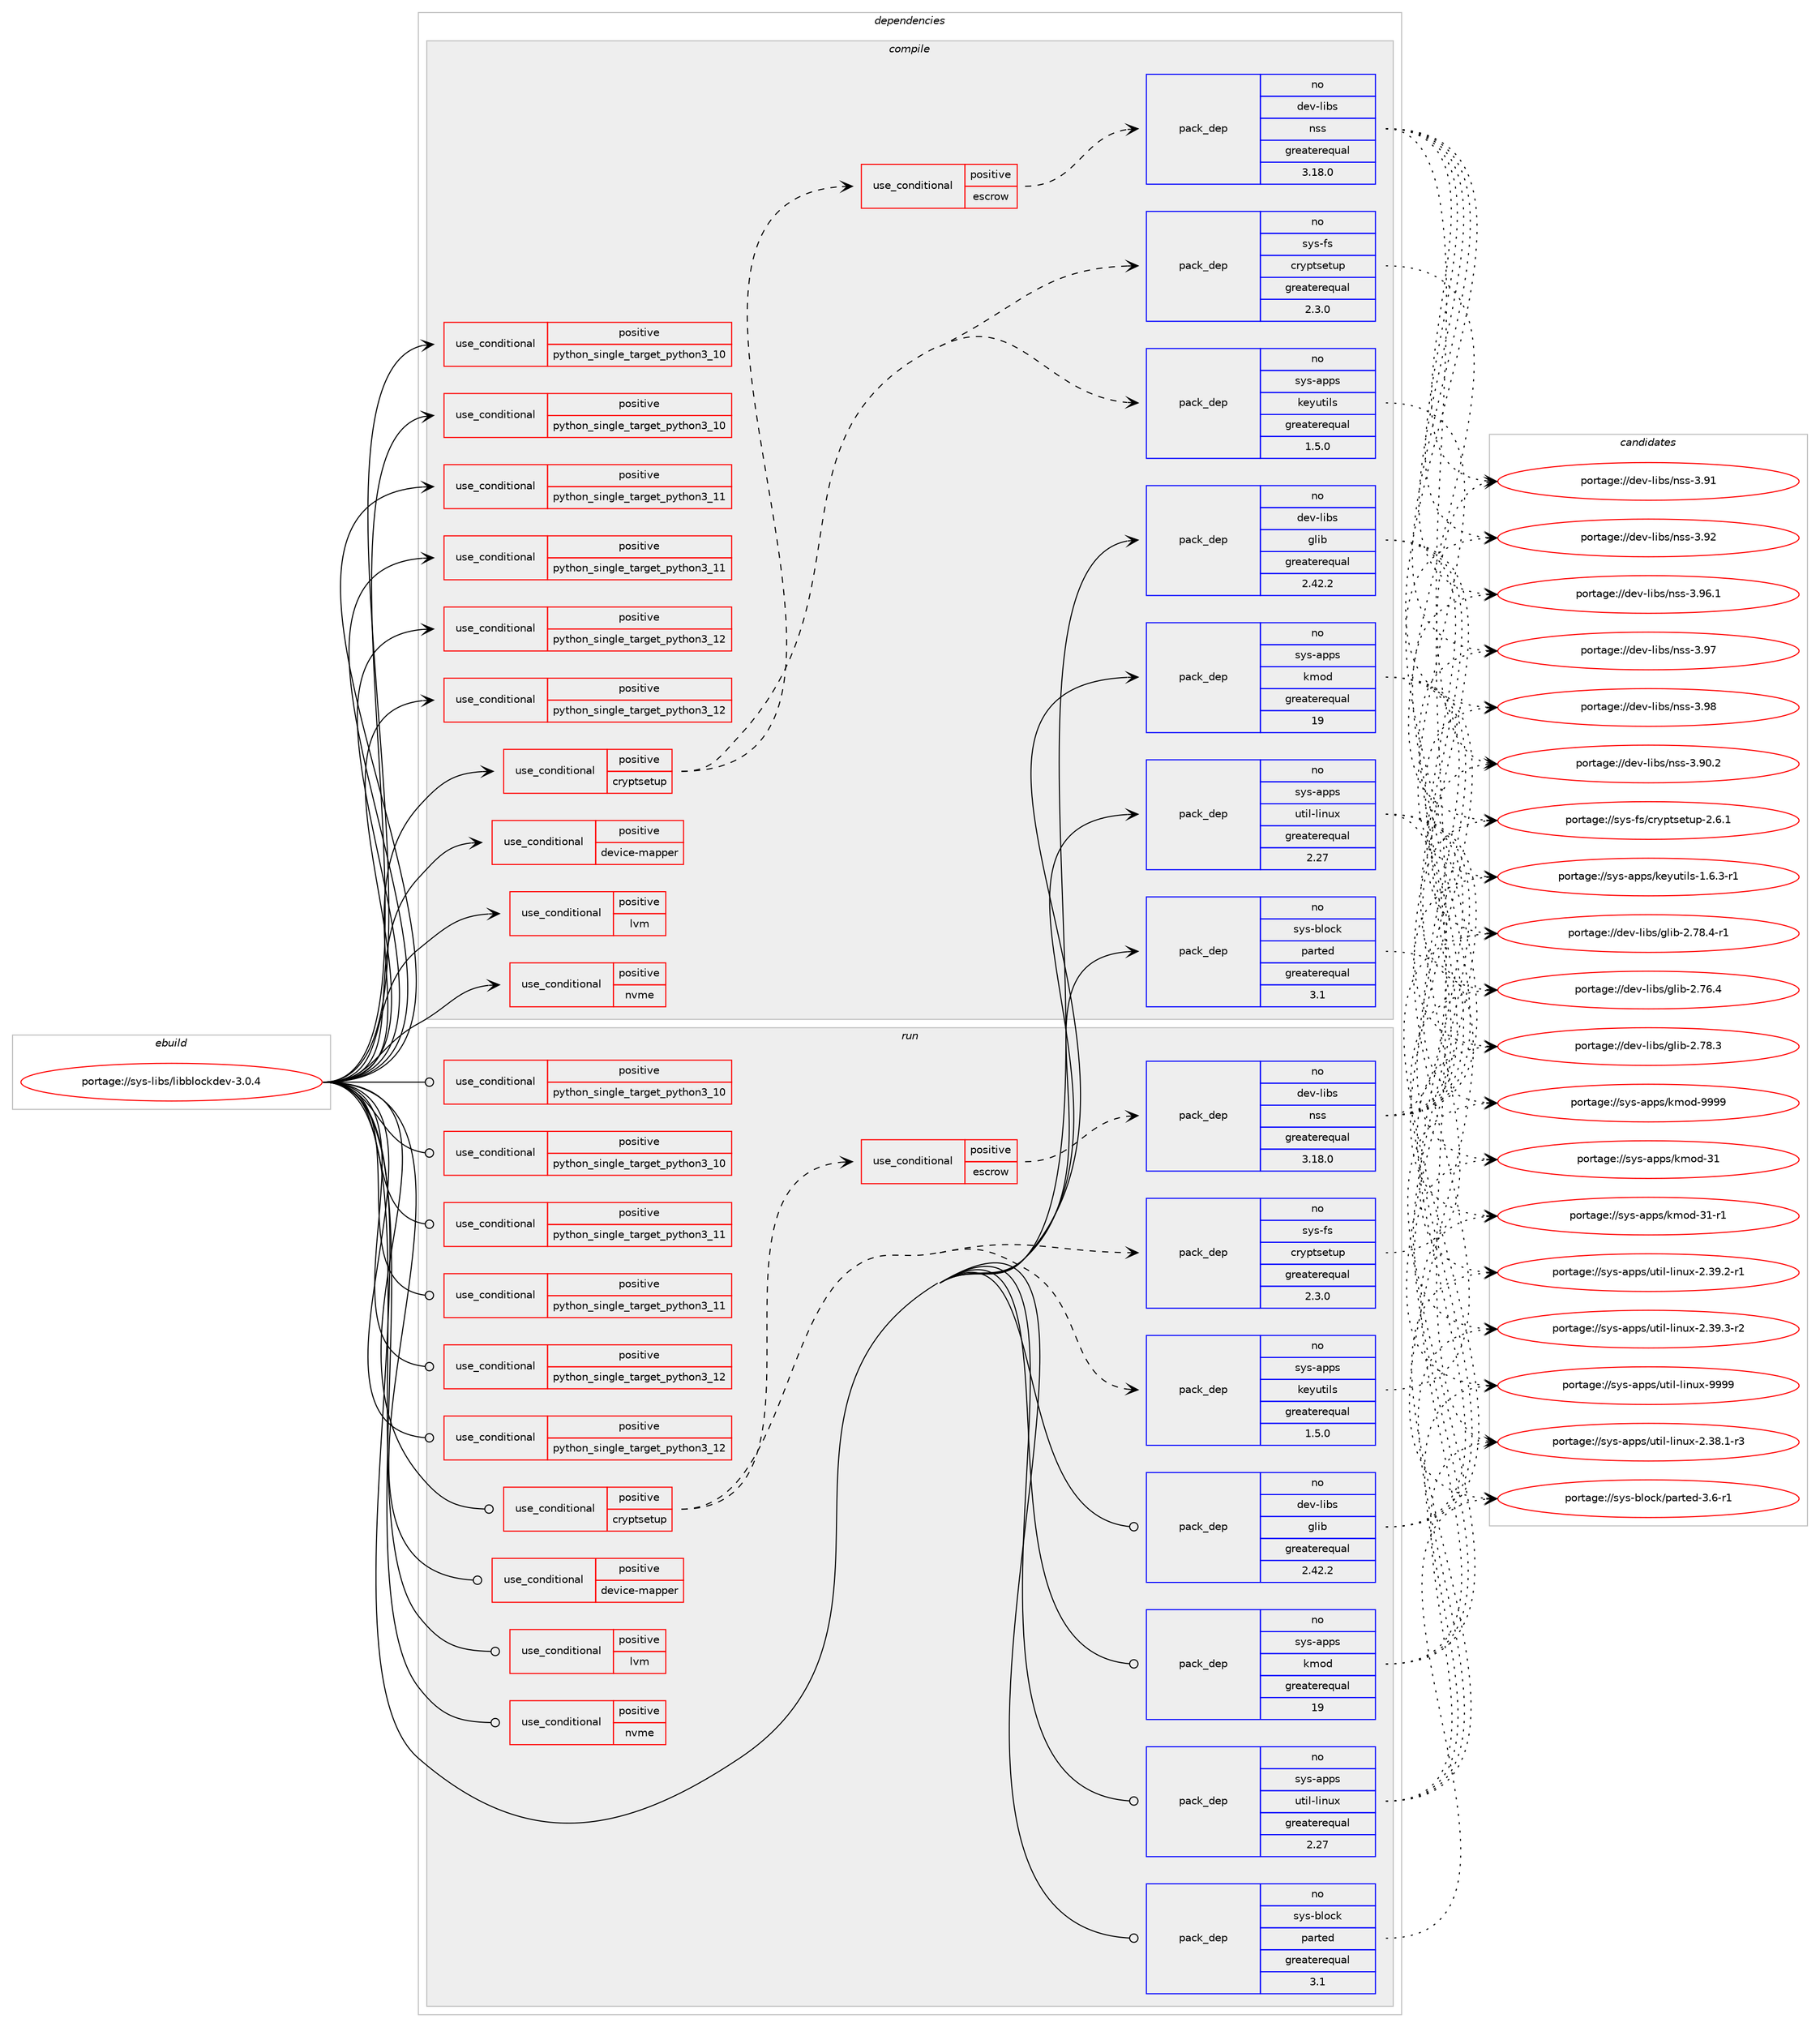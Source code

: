 digraph prolog {

# *************
# Graph options
# *************

newrank=true;
concentrate=true;
compound=true;
graph [rankdir=LR,fontname=Helvetica,fontsize=10,ranksep=1.5];#, ranksep=2.5, nodesep=0.2];
edge  [arrowhead=vee];
node  [fontname=Helvetica,fontsize=10];

# **********
# The ebuild
# **********

subgraph cluster_leftcol {
color=gray;
rank=same;
label=<<i>ebuild</i>>;
id [label="portage://sys-libs/libblockdev-3.0.4", color=red, width=4, href="../sys-libs/libblockdev-3.0.4.svg"];
}

# ****************
# The dependencies
# ****************

subgraph cluster_midcol {
color=gray;
label=<<i>dependencies</i>>;
subgraph cluster_compile {
fillcolor="#eeeeee";
style=filled;
label=<<i>compile</i>>;
subgraph cond11715 {
dependency16570 [label=<<TABLE BORDER="0" CELLBORDER="1" CELLSPACING="0" CELLPADDING="4"><TR><TD ROWSPAN="3" CELLPADDING="10">use_conditional</TD></TR><TR><TD>positive</TD></TR><TR><TD>cryptsetup</TD></TR></TABLE>>, shape=none, color=red];
subgraph cond11716 {
dependency16571 [label=<<TABLE BORDER="0" CELLBORDER="1" CELLSPACING="0" CELLPADDING="4"><TR><TD ROWSPAN="3" CELLPADDING="10">use_conditional</TD></TR><TR><TD>positive</TD></TR><TR><TD>escrow</TD></TR></TABLE>>, shape=none, color=red];
subgraph pack4695 {
dependency16572 [label=<<TABLE BORDER="0" CELLBORDER="1" CELLSPACING="0" CELLPADDING="4" WIDTH="220"><TR><TD ROWSPAN="6" CELLPADDING="30">pack_dep</TD></TR><TR><TD WIDTH="110">no</TD></TR><TR><TD>dev-libs</TD></TR><TR><TD>nss</TD></TR><TR><TD>greaterequal</TD></TR><TR><TD>3.18.0</TD></TR></TABLE>>, shape=none, color=blue];
}
dependency16571:e -> dependency16572:w [weight=20,style="dashed",arrowhead="vee"];
# *** BEGIN UNKNOWN DEPENDENCY TYPE (TODO) ***
# dependency16571 -> package_dependency(portage://sys-libs/libblockdev-3.0.4,install,no,dev-libs,volume_key,none,[,,],[],[])
# *** END UNKNOWN DEPENDENCY TYPE (TODO) ***

}
dependency16570:e -> dependency16571:w [weight=20,style="dashed",arrowhead="vee"];
subgraph pack4696 {
dependency16573 [label=<<TABLE BORDER="0" CELLBORDER="1" CELLSPACING="0" CELLPADDING="4" WIDTH="220"><TR><TD ROWSPAN="6" CELLPADDING="30">pack_dep</TD></TR><TR><TD WIDTH="110">no</TD></TR><TR><TD>sys-apps</TD></TR><TR><TD>keyutils</TD></TR><TR><TD>greaterequal</TD></TR><TR><TD>1.5.0</TD></TR></TABLE>>, shape=none, color=blue];
}
dependency16570:e -> dependency16573:w [weight=20,style="dashed",arrowhead="vee"];
subgraph pack4697 {
dependency16574 [label=<<TABLE BORDER="0" CELLBORDER="1" CELLSPACING="0" CELLPADDING="4" WIDTH="220"><TR><TD ROWSPAN="6" CELLPADDING="30">pack_dep</TD></TR><TR><TD WIDTH="110">no</TD></TR><TR><TD>sys-fs</TD></TR><TR><TD>cryptsetup</TD></TR><TR><TD>greaterequal</TD></TR><TR><TD>2.3.0</TD></TR></TABLE>>, shape=none, color=blue];
}
dependency16570:e -> dependency16574:w [weight=20,style="dashed",arrowhead="vee"];
}
id:e -> dependency16570:w [weight=20,style="solid",arrowhead="vee"];
subgraph cond11717 {
dependency16575 [label=<<TABLE BORDER="0" CELLBORDER="1" CELLSPACING="0" CELLPADDING="4"><TR><TD ROWSPAN="3" CELLPADDING="10">use_conditional</TD></TR><TR><TD>positive</TD></TR><TR><TD>device-mapper</TD></TR></TABLE>>, shape=none, color=red];
# *** BEGIN UNKNOWN DEPENDENCY TYPE (TODO) ***
# dependency16575 -> package_dependency(portage://sys-libs/libblockdev-3.0.4,install,no,sys-fs,lvm2,none,[,,],[],[])
# *** END UNKNOWN DEPENDENCY TYPE (TODO) ***

}
id:e -> dependency16575:w [weight=20,style="solid",arrowhead="vee"];
subgraph cond11718 {
dependency16576 [label=<<TABLE BORDER="0" CELLBORDER="1" CELLSPACING="0" CELLPADDING="4"><TR><TD ROWSPAN="3" CELLPADDING="10">use_conditional</TD></TR><TR><TD>positive</TD></TR><TR><TD>lvm</TD></TR></TABLE>>, shape=none, color=red];
# *** BEGIN UNKNOWN DEPENDENCY TYPE (TODO) ***
# dependency16576 -> package_dependency(portage://sys-libs/libblockdev-3.0.4,install,no,sys-fs,lvm2,none,[,,],[],[])
# *** END UNKNOWN DEPENDENCY TYPE (TODO) ***

# *** BEGIN UNKNOWN DEPENDENCY TYPE (TODO) ***
# dependency16576 -> package_dependency(portage://sys-libs/libblockdev-3.0.4,install,no,virtual,udev,none,[,,],[],[])
# *** END UNKNOWN DEPENDENCY TYPE (TODO) ***

}
id:e -> dependency16576:w [weight=20,style="solid",arrowhead="vee"];
subgraph cond11719 {
dependency16577 [label=<<TABLE BORDER="0" CELLBORDER="1" CELLSPACING="0" CELLPADDING="4"><TR><TD ROWSPAN="3" CELLPADDING="10">use_conditional</TD></TR><TR><TD>positive</TD></TR><TR><TD>nvme</TD></TR></TABLE>>, shape=none, color=red];
# *** BEGIN UNKNOWN DEPENDENCY TYPE (TODO) ***
# dependency16577 -> package_dependency(portage://sys-libs/libblockdev-3.0.4,install,no,sys-libs,libnvme,none,[,,],[],[])
# *** END UNKNOWN DEPENDENCY TYPE (TODO) ***

}
id:e -> dependency16577:w [weight=20,style="solid",arrowhead="vee"];
subgraph cond11720 {
dependency16578 [label=<<TABLE BORDER="0" CELLBORDER="1" CELLSPACING="0" CELLPADDING="4"><TR><TD ROWSPAN="3" CELLPADDING="10">use_conditional</TD></TR><TR><TD>positive</TD></TR><TR><TD>python_single_target_python3_10</TD></TR></TABLE>>, shape=none, color=red];
# *** BEGIN UNKNOWN DEPENDENCY TYPE (TODO) ***
# dependency16578 -> package_dependency(portage://sys-libs/libblockdev-3.0.4,install,no,dev-lang,python,none,[,,],[slot(3.10)],[])
# *** END UNKNOWN DEPENDENCY TYPE (TODO) ***

}
id:e -> dependency16578:w [weight=20,style="solid",arrowhead="vee"];
subgraph cond11721 {
dependency16579 [label=<<TABLE BORDER="0" CELLBORDER="1" CELLSPACING="0" CELLPADDING="4"><TR><TD ROWSPAN="3" CELLPADDING="10">use_conditional</TD></TR><TR><TD>positive</TD></TR><TR><TD>python_single_target_python3_10</TD></TR></TABLE>>, shape=none, color=red];
# *** BEGIN UNKNOWN DEPENDENCY TYPE (TODO) ***
# dependency16579 -> package_dependency(portage://sys-libs/libblockdev-3.0.4,install,no,dev-python,pygobject,none,[,,],[slot(3)],[use(enable(python_targets_python3_10),negative)])
# *** END UNKNOWN DEPENDENCY TYPE (TODO) ***

}
id:e -> dependency16579:w [weight=20,style="solid",arrowhead="vee"];
subgraph cond11722 {
dependency16580 [label=<<TABLE BORDER="0" CELLBORDER="1" CELLSPACING="0" CELLPADDING="4"><TR><TD ROWSPAN="3" CELLPADDING="10">use_conditional</TD></TR><TR><TD>positive</TD></TR><TR><TD>python_single_target_python3_11</TD></TR></TABLE>>, shape=none, color=red];
# *** BEGIN UNKNOWN DEPENDENCY TYPE (TODO) ***
# dependency16580 -> package_dependency(portage://sys-libs/libblockdev-3.0.4,install,no,dev-lang,python,none,[,,],[slot(3.11)],[])
# *** END UNKNOWN DEPENDENCY TYPE (TODO) ***

}
id:e -> dependency16580:w [weight=20,style="solid",arrowhead="vee"];
subgraph cond11723 {
dependency16581 [label=<<TABLE BORDER="0" CELLBORDER="1" CELLSPACING="0" CELLPADDING="4"><TR><TD ROWSPAN="3" CELLPADDING="10">use_conditional</TD></TR><TR><TD>positive</TD></TR><TR><TD>python_single_target_python3_11</TD></TR></TABLE>>, shape=none, color=red];
# *** BEGIN UNKNOWN DEPENDENCY TYPE (TODO) ***
# dependency16581 -> package_dependency(portage://sys-libs/libblockdev-3.0.4,install,no,dev-python,pygobject,none,[,,],[slot(3)],[use(enable(python_targets_python3_11),negative)])
# *** END UNKNOWN DEPENDENCY TYPE (TODO) ***

}
id:e -> dependency16581:w [weight=20,style="solid",arrowhead="vee"];
subgraph cond11724 {
dependency16582 [label=<<TABLE BORDER="0" CELLBORDER="1" CELLSPACING="0" CELLPADDING="4"><TR><TD ROWSPAN="3" CELLPADDING="10">use_conditional</TD></TR><TR><TD>positive</TD></TR><TR><TD>python_single_target_python3_12</TD></TR></TABLE>>, shape=none, color=red];
# *** BEGIN UNKNOWN DEPENDENCY TYPE (TODO) ***
# dependency16582 -> package_dependency(portage://sys-libs/libblockdev-3.0.4,install,no,dev-lang,python,none,[,,],[slot(3.12)],[])
# *** END UNKNOWN DEPENDENCY TYPE (TODO) ***

}
id:e -> dependency16582:w [weight=20,style="solid",arrowhead="vee"];
subgraph cond11725 {
dependency16583 [label=<<TABLE BORDER="0" CELLBORDER="1" CELLSPACING="0" CELLPADDING="4"><TR><TD ROWSPAN="3" CELLPADDING="10">use_conditional</TD></TR><TR><TD>positive</TD></TR><TR><TD>python_single_target_python3_12</TD></TR></TABLE>>, shape=none, color=red];
# *** BEGIN UNKNOWN DEPENDENCY TYPE (TODO) ***
# dependency16583 -> package_dependency(portage://sys-libs/libblockdev-3.0.4,install,no,dev-python,pygobject,none,[,,],[slot(3)],[use(enable(python_targets_python3_12),negative)])
# *** END UNKNOWN DEPENDENCY TYPE (TODO) ***

}
id:e -> dependency16583:w [weight=20,style="solid",arrowhead="vee"];
subgraph pack4698 {
dependency16584 [label=<<TABLE BORDER="0" CELLBORDER="1" CELLSPACING="0" CELLPADDING="4" WIDTH="220"><TR><TD ROWSPAN="6" CELLPADDING="30">pack_dep</TD></TR><TR><TD WIDTH="110">no</TD></TR><TR><TD>dev-libs</TD></TR><TR><TD>glib</TD></TR><TR><TD>greaterequal</TD></TR><TR><TD>2.42.2</TD></TR></TABLE>>, shape=none, color=blue];
}
id:e -> dependency16584:w [weight=20,style="solid",arrowhead="vee"];
# *** BEGIN UNKNOWN DEPENDENCY TYPE (TODO) ***
# id -> package_dependency(portage://sys-libs/libblockdev-3.0.4,install,no,dev-libs,libbytesize,none,[,,],[],[])
# *** END UNKNOWN DEPENDENCY TYPE (TODO) ***

# *** BEGIN UNKNOWN DEPENDENCY TYPE (TODO) ***
# id -> package_dependency(portage://sys-libs/libblockdev-3.0.4,install,no,sys-apps,gptfdisk,none,[,,],[],[])
# *** END UNKNOWN DEPENDENCY TYPE (TODO) ***

subgraph pack4699 {
dependency16585 [label=<<TABLE BORDER="0" CELLBORDER="1" CELLSPACING="0" CELLPADDING="4" WIDTH="220"><TR><TD ROWSPAN="6" CELLPADDING="30">pack_dep</TD></TR><TR><TD WIDTH="110">no</TD></TR><TR><TD>sys-apps</TD></TR><TR><TD>kmod</TD></TR><TR><TD>greaterequal</TD></TR><TR><TD>19</TD></TR></TABLE>>, shape=none, color=blue];
}
id:e -> dependency16585:w [weight=20,style="solid",arrowhead="vee"];
subgraph pack4700 {
dependency16586 [label=<<TABLE BORDER="0" CELLBORDER="1" CELLSPACING="0" CELLPADDING="4" WIDTH="220"><TR><TD ROWSPAN="6" CELLPADDING="30">pack_dep</TD></TR><TR><TD WIDTH="110">no</TD></TR><TR><TD>sys-apps</TD></TR><TR><TD>util-linux</TD></TR><TR><TD>greaterequal</TD></TR><TR><TD>2.27</TD></TR></TABLE>>, shape=none, color=blue];
}
id:e -> dependency16586:w [weight=20,style="solid",arrowhead="vee"];
subgraph pack4701 {
dependency16587 [label=<<TABLE BORDER="0" CELLBORDER="1" CELLSPACING="0" CELLPADDING="4" WIDTH="220"><TR><TD ROWSPAN="6" CELLPADDING="30">pack_dep</TD></TR><TR><TD WIDTH="110">no</TD></TR><TR><TD>sys-block</TD></TR><TR><TD>parted</TD></TR><TR><TD>greaterequal</TD></TR><TR><TD>3.1</TD></TR></TABLE>>, shape=none, color=blue];
}
id:e -> dependency16587:w [weight=20,style="solid",arrowhead="vee"];
}
subgraph cluster_compileandrun {
fillcolor="#eeeeee";
style=filled;
label=<<i>compile and run</i>>;
}
subgraph cluster_run {
fillcolor="#eeeeee";
style=filled;
label=<<i>run</i>>;
subgraph cond11726 {
dependency16588 [label=<<TABLE BORDER="0" CELLBORDER="1" CELLSPACING="0" CELLPADDING="4"><TR><TD ROWSPAN="3" CELLPADDING="10">use_conditional</TD></TR><TR><TD>positive</TD></TR><TR><TD>cryptsetup</TD></TR></TABLE>>, shape=none, color=red];
subgraph cond11727 {
dependency16589 [label=<<TABLE BORDER="0" CELLBORDER="1" CELLSPACING="0" CELLPADDING="4"><TR><TD ROWSPAN="3" CELLPADDING="10">use_conditional</TD></TR><TR><TD>positive</TD></TR><TR><TD>escrow</TD></TR></TABLE>>, shape=none, color=red];
subgraph pack4702 {
dependency16590 [label=<<TABLE BORDER="0" CELLBORDER="1" CELLSPACING="0" CELLPADDING="4" WIDTH="220"><TR><TD ROWSPAN="6" CELLPADDING="30">pack_dep</TD></TR><TR><TD WIDTH="110">no</TD></TR><TR><TD>dev-libs</TD></TR><TR><TD>nss</TD></TR><TR><TD>greaterequal</TD></TR><TR><TD>3.18.0</TD></TR></TABLE>>, shape=none, color=blue];
}
dependency16589:e -> dependency16590:w [weight=20,style="dashed",arrowhead="vee"];
# *** BEGIN UNKNOWN DEPENDENCY TYPE (TODO) ***
# dependency16589 -> package_dependency(portage://sys-libs/libblockdev-3.0.4,run,no,dev-libs,volume_key,none,[,,],[],[])
# *** END UNKNOWN DEPENDENCY TYPE (TODO) ***

}
dependency16588:e -> dependency16589:w [weight=20,style="dashed",arrowhead="vee"];
subgraph pack4703 {
dependency16591 [label=<<TABLE BORDER="0" CELLBORDER="1" CELLSPACING="0" CELLPADDING="4" WIDTH="220"><TR><TD ROWSPAN="6" CELLPADDING="30">pack_dep</TD></TR><TR><TD WIDTH="110">no</TD></TR><TR><TD>sys-apps</TD></TR><TR><TD>keyutils</TD></TR><TR><TD>greaterequal</TD></TR><TR><TD>1.5.0</TD></TR></TABLE>>, shape=none, color=blue];
}
dependency16588:e -> dependency16591:w [weight=20,style="dashed",arrowhead="vee"];
subgraph pack4704 {
dependency16592 [label=<<TABLE BORDER="0" CELLBORDER="1" CELLSPACING="0" CELLPADDING="4" WIDTH="220"><TR><TD ROWSPAN="6" CELLPADDING="30">pack_dep</TD></TR><TR><TD WIDTH="110">no</TD></TR><TR><TD>sys-fs</TD></TR><TR><TD>cryptsetup</TD></TR><TR><TD>greaterequal</TD></TR><TR><TD>2.3.0</TD></TR></TABLE>>, shape=none, color=blue];
}
dependency16588:e -> dependency16592:w [weight=20,style="dashed",arrowhead="vee"];
}
id:e -> dependency16588:w [weight=20,style="solid",arrowhead="odot"];
subgraph cond11728 {
dependency16593 [label=<<TABLE BORDER="0" CELLBORDER="1" CELLSPACING="0" CELLPADDING="4"><TR><TD ROWSPAN="3" CELLPADDING="10">use_conditional</TD></TR><TR><TD>positive</TD></TR><TR><TD>device-mapper</TD></TR></TABLE>>, shape=none, color=red];
# *** BEGIN UNKNOWN DEPENDENCY TYPE (TODO) ***
# dependency16593 -> package_dependency(portage://sys-libs/libblockdev-3.0.4,run,no,sys-fs,lvm2,none,[,,],[],[])
# *** END UNKNOWN DEPENDENCY TYPE (TODO) ***

}
id:e -> dependency16593:w [weight=20,style="solid",arrowhead="odot"];
subgraph cond11729 {
dependency16594 [label=<<TABLE BORDER="0" CELLBORDER="1" CELLSPACING="0" CELLPADDING="4"><TR><TD ROWSPAN="3" CELLPADDING="10">use_conditional</TD></TR><TR><TD>positive</TD></TR><TR><TD>lvm</TD></TR></TABLE>>, shape=none, color=red];
# *** BEGIN UNKNOWN DEPENDENCY TYPE (TODO) ***
# dependency16594 -> package_dependency(portage://sys-libs/libblockdev-3.0.4,run,no,sys-fs,lvm2,none,[,,],[],[])
# *** END UNKNOWN DEPENDENCY TYPE (TODO) ***

# *** BEGIN UNKNOWN DEPENDENCY TYPE (TODO) ***
# dependency16594 -> package_dependency(portage://sys-libs/libblockdev-3.0.4,run,no,virtual,udev,none,[,,],[],[])
# *** END UNKNOWN DEPENDENCY TYPE (TODO) ***

}
id:e -> dependency16594:w [weight=20,style="solid",arrowhead="odot"];
subgraph cond11730 {
dependency16595 [label=<<TABLE BORDER="0" CELLBORDER="1" CELLSPACING="0" CELLPADDING="4"><TR><TD ROWSPAN="3" CELLPADDING="10">use_conditional</TD></TR><TR><TD>positive</TD></TR><TR><TD>nvme</TD></TR></TABLE>>, shape=none, color=red];
# *** BEGIN UNKNOWN DEPENDENCY TYPE (TODO) ***
# dependency16595 -> package_dependency(portage://sys-libs/libblockdev-3.0.4,run,no,sys-libs,libnvme,none,[,,],[],[])
# *** END UNKNOWN DEPENDENCY TYPE (TODO) ***

}
id:e -> dependency16595:w [weight=20,style="solid",arrowhead="odot"];
subgraph cond11731 {
dependency16596 [label=<<TABLE BORDER="0" CELLBORDER="1" CELLSPACING="0" CELLPADDING="4"><TR><TD ROWSPAN="3" CELLPADDING="10">use_conditional</TD></TR><TR><TD>positive</TD></TR><TR><TD>python_single_target_python3_10</TD></TR></TABLE>>, shape=none, color=red];
# *** BEGIN UNKNOWN DEPENDENCY TYPE (TODO) ***
# dependency16596 -> package_dependency(portage://sys-libs/libblockdev-3.0.4,run,no,dev-lang,python,none,[,,],[slot(3.10)],[])
# *** END UNKNOWN DEPENDENCY TYPE (TODO) ***

}
id:e -> dependency16596:w [weight=20,style="solid",arrowhead="odot"];
subgraph cond11732 {
dependency16597 [label=<<TABLE BORDER="0" CELLBORDER="1" CELLSPACING="0" CELLPADDING="4"><TR><TD ROWSPAN="3" CELLPADDING="10">use_conditional</TD></TR><TR><TD>positive</TD></TR><TR><TD>python_single_target_python3_10</TD></TR></TABLE>>, shape=none, color=red];
# *** BEGIN UNKNOWN DEPENDENCY TYPE (TODO) ***
# dependency16597 -> package_dependency(portage://sys-libs/libblockdev-3.0.4,run,no,dev-python,pygobject,none,[,,],[slot(3)],[use(enable(python_targets_python3_10),negative)])
# *** END UNKNOWN DEPENDENCY TYPE (TODO) ***

}
id:e -> dependency16597:w [weight=20,style="solid",arrowhead="odot"];
subgraph cond11733 {
dependency16598 [label=<<TABLE BORDER="0" CELLBORDER="1" CELLSPACING="0" CELLPADDING="4"><TR><TD ROWSPAN="3" CELLPADDING="10">use_conditional</TD></TR><TR><TD>positive</TD></TR><TR><TD>python_single_target_python3_11</TD></TR></TABLE>>, shape=none, color=red];
# *** BEGIN UNKNOWN DEPENDENCY TYPE (TODO) ***
# dependency16598 -> package_dependency(portage://sys-libs/libblockdev-3.0.4,run,no,dev-lang,python,none,[,,],[slot(3.11)],[])
# *** END UNKNOWN DEPENDENCY TYPE (TODO) ***

}
id:e -> dependency16598:w [weight=20,style="solid",arrowhead="odot"];
subgraph cond11734 {
dependency16599 [label=<<TABLE BORDER="0" CELLBORDER="1" CELLSPACING="0" CELLPADDING="4"><TR><TD ROWSPAN="3" CELLPADDING="10">use_conditional</TD></TR><TR><TD>positive</TD></TR><TR><TD>python_single_target_python3_11</TD></TR></TABLE>>, shape=none, color=red];
# *** BEGIN UNKNOWN DEPENDENCY TYPE (TODO) ***
# dependency16599 -> package_dependency(portage://sys-libs/libblockdev-3.0.4,run,no,dev-python,pygobject,none,[,,],[slot(3)],[use(enable(python_targets_python3_11),negative)])
# *** END UNKNOWN DEPENDENCY TYPE (TODO) ***

}
id:e -> dependency16599:w [weight=20,style="solid",arrowhead="odot"];
subgraph cond11735 {
dependency16600 [label=<<TABLE BORDER="0" CELLBORDER="1" CELLSPACING="0" CELLPADDING="4"><TR><TD ROWSPAN="3" CELLPADDING="10">use_conditional</TD></TR><TR><TD>positive</TD></TR><TR><TD>python_single_target_python3_12</TD></TR></TABLE>>, shape=none, color=red];
# *** BEGIN UNKNOWN DEPENDENCY TYPE (TODO) ***
# dependency16600 -> package_dependency(portage://sys-libs/libblockdev-3.0.4,run,no,dev-lang,python,none,[,,],[slot(3.12)],[])
# *** END UNKNOWN DEPENDENCY TYPE (TODO) ***

}
id:e -> dependency16600:w [weight=20,style="solid",arrowhead="odot"];
subgraph cond11736 {
dependency16601 [label=<<TABLE BORDER="0" CELLBORDER="1" CELLSPACING="0" CELLPADDING="4"><TR><TD ROWSPAN="3" CELLPADDING="10">use_conditional</TD></TR><TR><TD>positive</TD></TR><TR><TD>python_single_target_python3_12</TD></TR></TABLE>>, shape=none, color=red];
# *** BEGIN UNKNOWN DEPENDENCY TYPE (TODO) ***
# dependency16601 -> package_dependency(portage://sys-libs/libblockdev-3.0.4,run,no,dev-python,pygobject,none,[,,],[slot(3)],[use(enable(python_targets_python3_12),negative)])
# *** END UNKNOWN DEPENDENCY TYPE (TODO) ***

}
id:e -> dependency16601:w [weight=20,style="solid",arrowhead="odot"];
subgraph pack4705 {
dependency16602 [label=<<TABLE BORDER="0" CELLBORDER="1" CELLSPACING="0" CELLPADDING="4" WIDTH="220"><TR><TD ROWSPAN="6" CELLPADDING="30">pack_dep</TD></TR><TR><TD WIDTH="110">no</TD></TR><TR><TD>dev-libs</TD></TR><TR><TD>glib</TD></TR><TR><TD>greaterequal</TD></TR><TR><TD>2.42.2</TD></TR></TABLE>>, shape=none, color=blue];
}
id:e -> dependency16602:w [weight=20,style="solid",arrowhead="odot"];
# *** BEGIN UNKNOWN DEPENDENCY TYPE (TODO) ***
# id -> package_dependency(portage://sys-libs/libblockdev-3.0.4,run,no,dev-libs,libbytesize,none,[,,],[],[])
# *** END UNKNOWN DEPENDENCY TYPE (TODO) ***

# *** BEGIN UNKNOWN DEPENDENCY TYPE (TODO) ***
# id -> package_dependency(portage://sys-libs/libblockdev-3.0.4,run,no,sys-apps,gptfdisk,none,[,,],[],[])
# *** END UNKNOWN DEPENDENCY TYPE (TODO) ***

subgraph pack4706 {
dependency16603 [label=<<TABLE BORDER="0" CELLBORDER="1" CELLSPACING="0" CELLPADDING="4" WIDTH="220"><TR><TD ROWSPAN="6" CELLPADDING="30">pack_dep</TD></TR><TR><TD WIDTH="110">no</TD></TR><TR><TD>sys-apps</TD></TR><TR><TD>kmod</TD></TR><TR><TD>greaterequal</TD></TR><TR><TD>19</TD></TR></TABLE>>, shape=none, color=blue];
}
id:e -> dependency16603:w [weight=20,style="solid",arrowhead="odot"];
subgraph pack4707 {
dependency16604 [label=<<TABLE BORDER="0" CELLBORDER="1" CELLSPACING="0" CELLPADDING="4" WIDTH="220"><TR><TD ROWSPAN="6" CELLPADDING="30">pack_dep</TD></TR><TR><TD WIDTH="110">no</TD></TR><TR><TD>sys-apps</TD></TR><TR><TD>util-linux</TD></TR><TR><TD>greaterequal</TD></TR><TR><TD>2.27</TD></TR></TABLE>>, shape=none, color=blue];
}
id:e -> dependency16604:w [weight=20,style="solid",arrowhead="odot"];
subgraph pack4708 {
dependency16605 [label=<<TABLE BORDER="0" CELLBORDER="1" CELLSPACING="0" CELLPADDING="4" WIDTH="220"><TR><TD ROWSPAN="6" CELLPADDING="30">pack_dep</TD></TR><TR><TD WIDTH="110">no</TD></TR><TR><TD>sys-block</TD></TR><TR><TD>parted</TD></TR><TR><TD>greaterequal</TD></TR><TR><TD>3.1</TD></TR></TABLE>>, shape=none, color=blue];
}
id:e -> dependency16605:w [weight=20,style="solid",arrowhead="odot"];
}
}

# **************
# The candidates
# **************

subgraph cluster_choices {
rank=same;
color=gray;
label=<<i>candidates</i>>;

subgraph choice4695 {
color=black;
nodesep=1;
choice10010111845108105981154711011511545514657484650 [label="portage://dev-libs/nss-3.90.2", color=red, width=4,href="../dev-libs/nss-3.90.2.svg"];
choice1001011184510810598115471101151154551465749 [label="portage://dev-libs/nss-3.91", color=red, width=4,href="../dev-libs/nss-3.91.svg"];
choice1001011184510810598115471101151154551465750 [label="portage://dev-libs/nss-3.92", color=red, width=4,href="../dev-libs/nss-3.92.svg"];
choice10010111845108105981154711011511545514657544649 [label="portage://dev-libs/nss-3.96.1", color=red, width=4,href="../dev-libs/nss-3.96.1.svg"];
choice1001011184510810598115471101151154551465755 [label="portage://dev-libs/nss-3.97", color=red, width=4,href="../dev-libs/nss-3.97.svg"];
choice1001011184510810598115471101151154551465756 [label="portage://dev-libs/nss-3.98", color=red, width=4,href="../dev-libs/nss-3.98.svg"];
dependency16572:e -> choice10010111845108105981154711011511545514657484650:w [style=dotted,weight="100"];
dependency16572:e -> choice1001011184510810598115471101151154551465749:w [style=dotted,weight="100"];
dependency16572:e -> choice1001011184510810598115471101151154551465750:w [style=dotted,weight="100"];
dependency16572:e -> choice10010111845108105981154711011511545514657544649:w [style=dotted,weight="100"];
dependency16572:e -> choice1001011184510810598115471101151154551465755:w [style=dotted,weight="100"];
dependency16572:e -> choice1001011184510810598115471101151154551465756:w [style=dotted,weight="100"];
}
subgraph choice4696 {
color=black;
nodesep=1;
choice1151211154597112112115471071011211171161051081154549465446514511449 [label="portage://sys-apps/keyutils-1.6.3-r1", color=red, width=4,href="../sys-apps/keyutils-1.6.3-r1.svg"];
dependency16573:e -> choice1151211154597112112115471071011211171161051081154549465446514511449:w [style=dotted,weight="100"];
}
subgraph choice4697 {
color=black;
nodesep=1;
choice115121115451021154799114121112116115101116117112455046544649 [label="portage://sys-fs/cryptsetup-2.6.1", color=red, width=4,href="../sys-fs/cryptsetup-2.6.1.svg"];
dependency16574:e -> choice115121115451021154799114121112116115101116117112455046544649:w [style=dotted,weight="100"];
}
subgraph choice4698 {
color=black;
nodesep=1;
choice1001011184510810598115471031081059845504655544652 [label="portage://dev-libs/glib-2.76.4", color=red, width=4,href="../dev-libs/glib-2.76.4.svg"];
choice1001011184510810598115471031081059845504655564651 [label="portage://dev-libs/glib-2.78.3", color=red, width=4,href="../dev-libs/glib-2.78.3.svg"];
choice10010111845108105981154710310810598455046555646524511449 [label="portage://dev-libs/glib-2.78.4-r1", color=red, width=4,href="../dev-libs/glib-2.78.4-r1.svg"];
dependency16584:e -> choice1001011184510810598115471031081059845504655544652:w [style=dotted,weight="100"];
dependency16584:e -> choice1001011184510810598115471031081059845504655564651:w [style=dotted,weight="100"];
dependency16584:e -> choice10010111845108105981154710310810598455046555646524511449:w [style=dotted,weight="100"];
}
subgraph choice4699 {
color=black;
nodesep=1;
choice115121115459711211211547107109111100455149 [label="portage://sys-apps/kmod-31", color=red, width=4,href="../sys-apps/kmod-31.svg"];
choice1151211154597112112115471071091111004551494511449 [label="portage://sys-apps/kmod-31-r1", color=red, width=4,href="../sys-apps/kmod-31-r1.svg"];
choice1151211154597112112115471071091111004557575757 [label="portage://sys-apps/kmod-9999", color=red, width=4,href="../sys-apps/kmod-9999.svg"];
dependency16585:e -> choice115121115459711211211547107109111100455149:w [style=dotted,weight="100"];
dependency16585:e -> choice1151211154597112112115471071091111004551494511449:w [style=dotted,weight="100"];
dependency16585:e -> choice1151211154597112112115471071091111004557575757:w [style=dotted,weight="100"];
}
subgraph choice4700 {
color=black;
nodesep=1;
choice11512111545971121121154711711610510845108105110117120455046515646494511451 [label="portage://sys-apps/util-linux-2.38.1-r3", color=red, width=4,href="../sys-apps/util-linux-2.38.1-r3.svg"];
choice11512111545971121121154711711610510845108105110117120455046515746504511449 [label="portage://sys-apps/util-linux-2.39.2-r1", color=red, width=4,href="../sys-apps/util-linux-2.39.2-r1.svg"];
choice11512111545971121121154711711610510845108105110117120455046515746514511450 [label="portage://sys-apps/util-linux-2.39.3-r2", color=red, width=4,href="../sys-apps/util-linux-2.39.3-r2.svg"];
choice115121115459711211211547117116105108451081051101171204557575757 [label="portage://sys-apps/util-linux-9999", color=red, width=4,href="../sys-apps/util-linux-9999.svg"];
dependency16586:e -> choice11512111545971121121154711711610510845108105110117120455046515646494511451:w [style=dotted,weight="100"];
dependency16586:e -> choice11512111545971121121154711711610510845108105110117120455046515746504511449:w [style=dotted,weight="100"];
dependency16586:e -> choice11512111545971121121154711711610510845108105110117120455046515746514511450:w [style=dotted,weight="100"];
dependency16586:e -> choice115121115459711211211547117116105108451081051101171204557575757:w [style=dotted,weight="100"];
}
subgraph choice4701 {
color=black;
nodesep=1;
choice1151211154598108111991074711297114116101100455146544511449 [label="portage://sys-block/parted-3.6-r1", color=red, width=4,href="../sys-block/parted-3.6-r1.svg"];
dependency16587:e -> choice1151211154598108111991074711297114116101100455146544511449:w [style=dotted,weight="100"];
}
subgraph choice4702 {
color=black;
nodesep=1;
choice10010111845108105981154711011511545514657484650 [label="portage://dev-libs/nss-3.90.2", color=red, width=4,href="../dev-libs/nss-3.90.2.svg"];
choice1001011184510810598115471101151154551465749 [label="portage://dev-libs/nss-3.91", color=red, width=4,href="../dev-libs/nss-3.91.svg"];
choice1001011184510810598115471101151154551465750 [label="portage://dev-libs/nss-3.92", color=red, width=4,href="../dev-libs/nss-3.92.svg"];
choice10010111845108105981154711011511545514657544649 [label="portage://dev-libs/nss-3.96.1", color=red, width=4,href="../dev-libs/nss-3.96.1.svg"];
choice1001011184510810598115471101151154551465755 [label="portage://dev-libs/nss-3.97", color=red, width=4,href="../dev-libs/nss-3.97.svg"];
choice1001011184510810598115471101151154551465756 [label="portage://dev-libs/nss-3.98", color=red, width=4,href="../dev-libs/nss-3.98.svg"];
dependency16590:e -> choice10010111845108105981154711011511545514657484650:w [style=dotted,weight="100"];
dependency16590:e -> choice1001011184510810598115471101151154551465749:w [style=dotted,weight="100"];
dependency16590:e -> choice1001011184510810598115471101151154551465750:w [style=dotted,weight="100"];
dependency16590:e -> choice10010111845108105981154711011511545514657544649:w [style=dotted,weight="100"];
dependency16590:e -> choice1001011184510810598115471101151154551465755:w [style=dotted,weight="100"];
dependency16590:e -> choice1001011184510810598115471101151154551465756:w [style=dotted,weight="100"];
}
subgraph choice4703 {
color=black;
nodesep=1;
choice1151211154597112112115471071011211171161051081154549465446514511449 [label="portage://sys-apps/keyutils-1.6.3-r1", color=red, width=4,href="../sys-apps/keyutils-1.6.3-r1.svg"];
dependency16591:e -> choice1151211154597112112115471071011211171161051081154549465446514511449:w [style=dotted,weight="100"];
}
subgraph choice4704 {
color=black;
nodesep=1;
choice115121115451021154799114121112116115101116117112455046544649 [label="portage://sys-fs/cryptsetup-2.6.1", color=red, width=4,href="../sys-fs/cryptsetup-2.6.1.svg"];
dependency16592:e -> choice115121115451021154799114121112116115101116117112455046544649:w [style=dotted,weight="100"];
}
subgraph choice4705 {
color=black;
nodesep=1;
choice1001011184510810598115471031081059845504655544652 [label="portage://dev-libs/glib-2.76.4", color=red, width=4,href="../dev-libs/glib-2.76.4.svg"];
choice1001011184510810598115471031081059845504655564651 [label="portage://dev-libs/glib-2.78.3", color=red, width=4,href="../dev-libs/glib-2.78.3.svg"];
choice10010111845108105981154710310810598455046555646524511449 [label="portage://dev-libs/glib-2.78.4-r1", color=red, width=4,href="../dev-libs/glib-2.78.4-r1.svg"];
dependency16602:e -> choice1001011184510810598115471031081059845504655544652:w [style=dotted,weight="100"];
dependency16602:e -> choice1001011184510810598115471031081059845504655564651:w [style=dotted,weight="100"];
dependency16602:e -> choice10010111845108105981154710310810598455046555646524511449:w [style=dotted,weight="100"];
}
subgraph choice4706 {
color=black;
nodesep=1;
choice115121115459711211211547107109111100455149 [label="portage://sys-apps/kmod-31", color=red, width=4,href="../sys-apps/kmod-31.svg"];
choice1151211154597112112115471071091111004551494511449 [label="portage://sys-apps/kmod-31-r1", color=red, width=4,href="../sys-apps/kmod-31-r1.svg"];
choice1151211154597112112115471071091111004557575757 [label="portage://sys-apps/kmod-9999", color=red, width=4,href="../sys-apps/kmod-9999.svg"];
dependency16603:e -> choice115121115459711211211547107109111100455149:w [style=dotted,weight="100"];
dependency16603:e -> choice1151211154597112112115471071091111004551494511449:w [style=dotted,weight="100"];
dependency16603:e -> choice1151211154597112112115471071091111004557575757:w [style=dotted,weight="100"];
}
subgraph choice4707 {
color=black;
nodesep=1;
choice11512111545971121121154711711610510845108105110117120455046515646494511451 [label="portage://sys-apps/util-linux-2.38.1-r3", color=red, width=4,href="../sys-apps/util-linux-2.38.1-r3.svg"];
choice11512111545971121121154711711610510845108105110117120455046515746504511449 [label="portage://sys-apps/util-linux-2.39.2-r1", color=red, width=4,href="../sys-apps/util-linux-2.39.2-r1.svg"];
choice11512111545971121121154711711610510845108105110117120455046515746514511450 [label="portage://sys-apps/util-linux-2.39.3-r2", color=red, width=4,href="../sys-apps/util-linux-2.39.3-r2.svg"];
choice115121115459711211211547117116105108451081051101171204557575757 [label="portage://sys-apps/util-linux-9999", color=red, width=4,href="../sys-apps/util-linux-9999.svg"];
dependency16604:e -> choice11512111545971121121154711711610510845108105110117120455046515646494511451:w [style=dotted,weight="100"];
dependency16604:e -> choice11512111545971121121154711711610510845108105110117120455046515746504511449:w [style=dotted,weight="100"];
dependency16604:e -> choice11512111545971121121154711711610510845108105110117120455046515746514511450:w [style=dotted,weight="100"];
dependency16604:e -> choice115121115459711211211547117116105108451081051101171204557575757:w [style=dotted,weight="100"];
}
subgraph choice4708 {
color=black;
nodesep=1;
choice1151211154598108111991074711297114116101100455146544511449 [label="portage://sys-block/parted-3.6-r1", color=red, width=4,href="../sys-block/parted-3.6-r1.svg"];
dependency16605:e -> choice1151211154598108111991074711297114116101100455146544511449:w [style=dotted,weight="100"];
}
}

}
